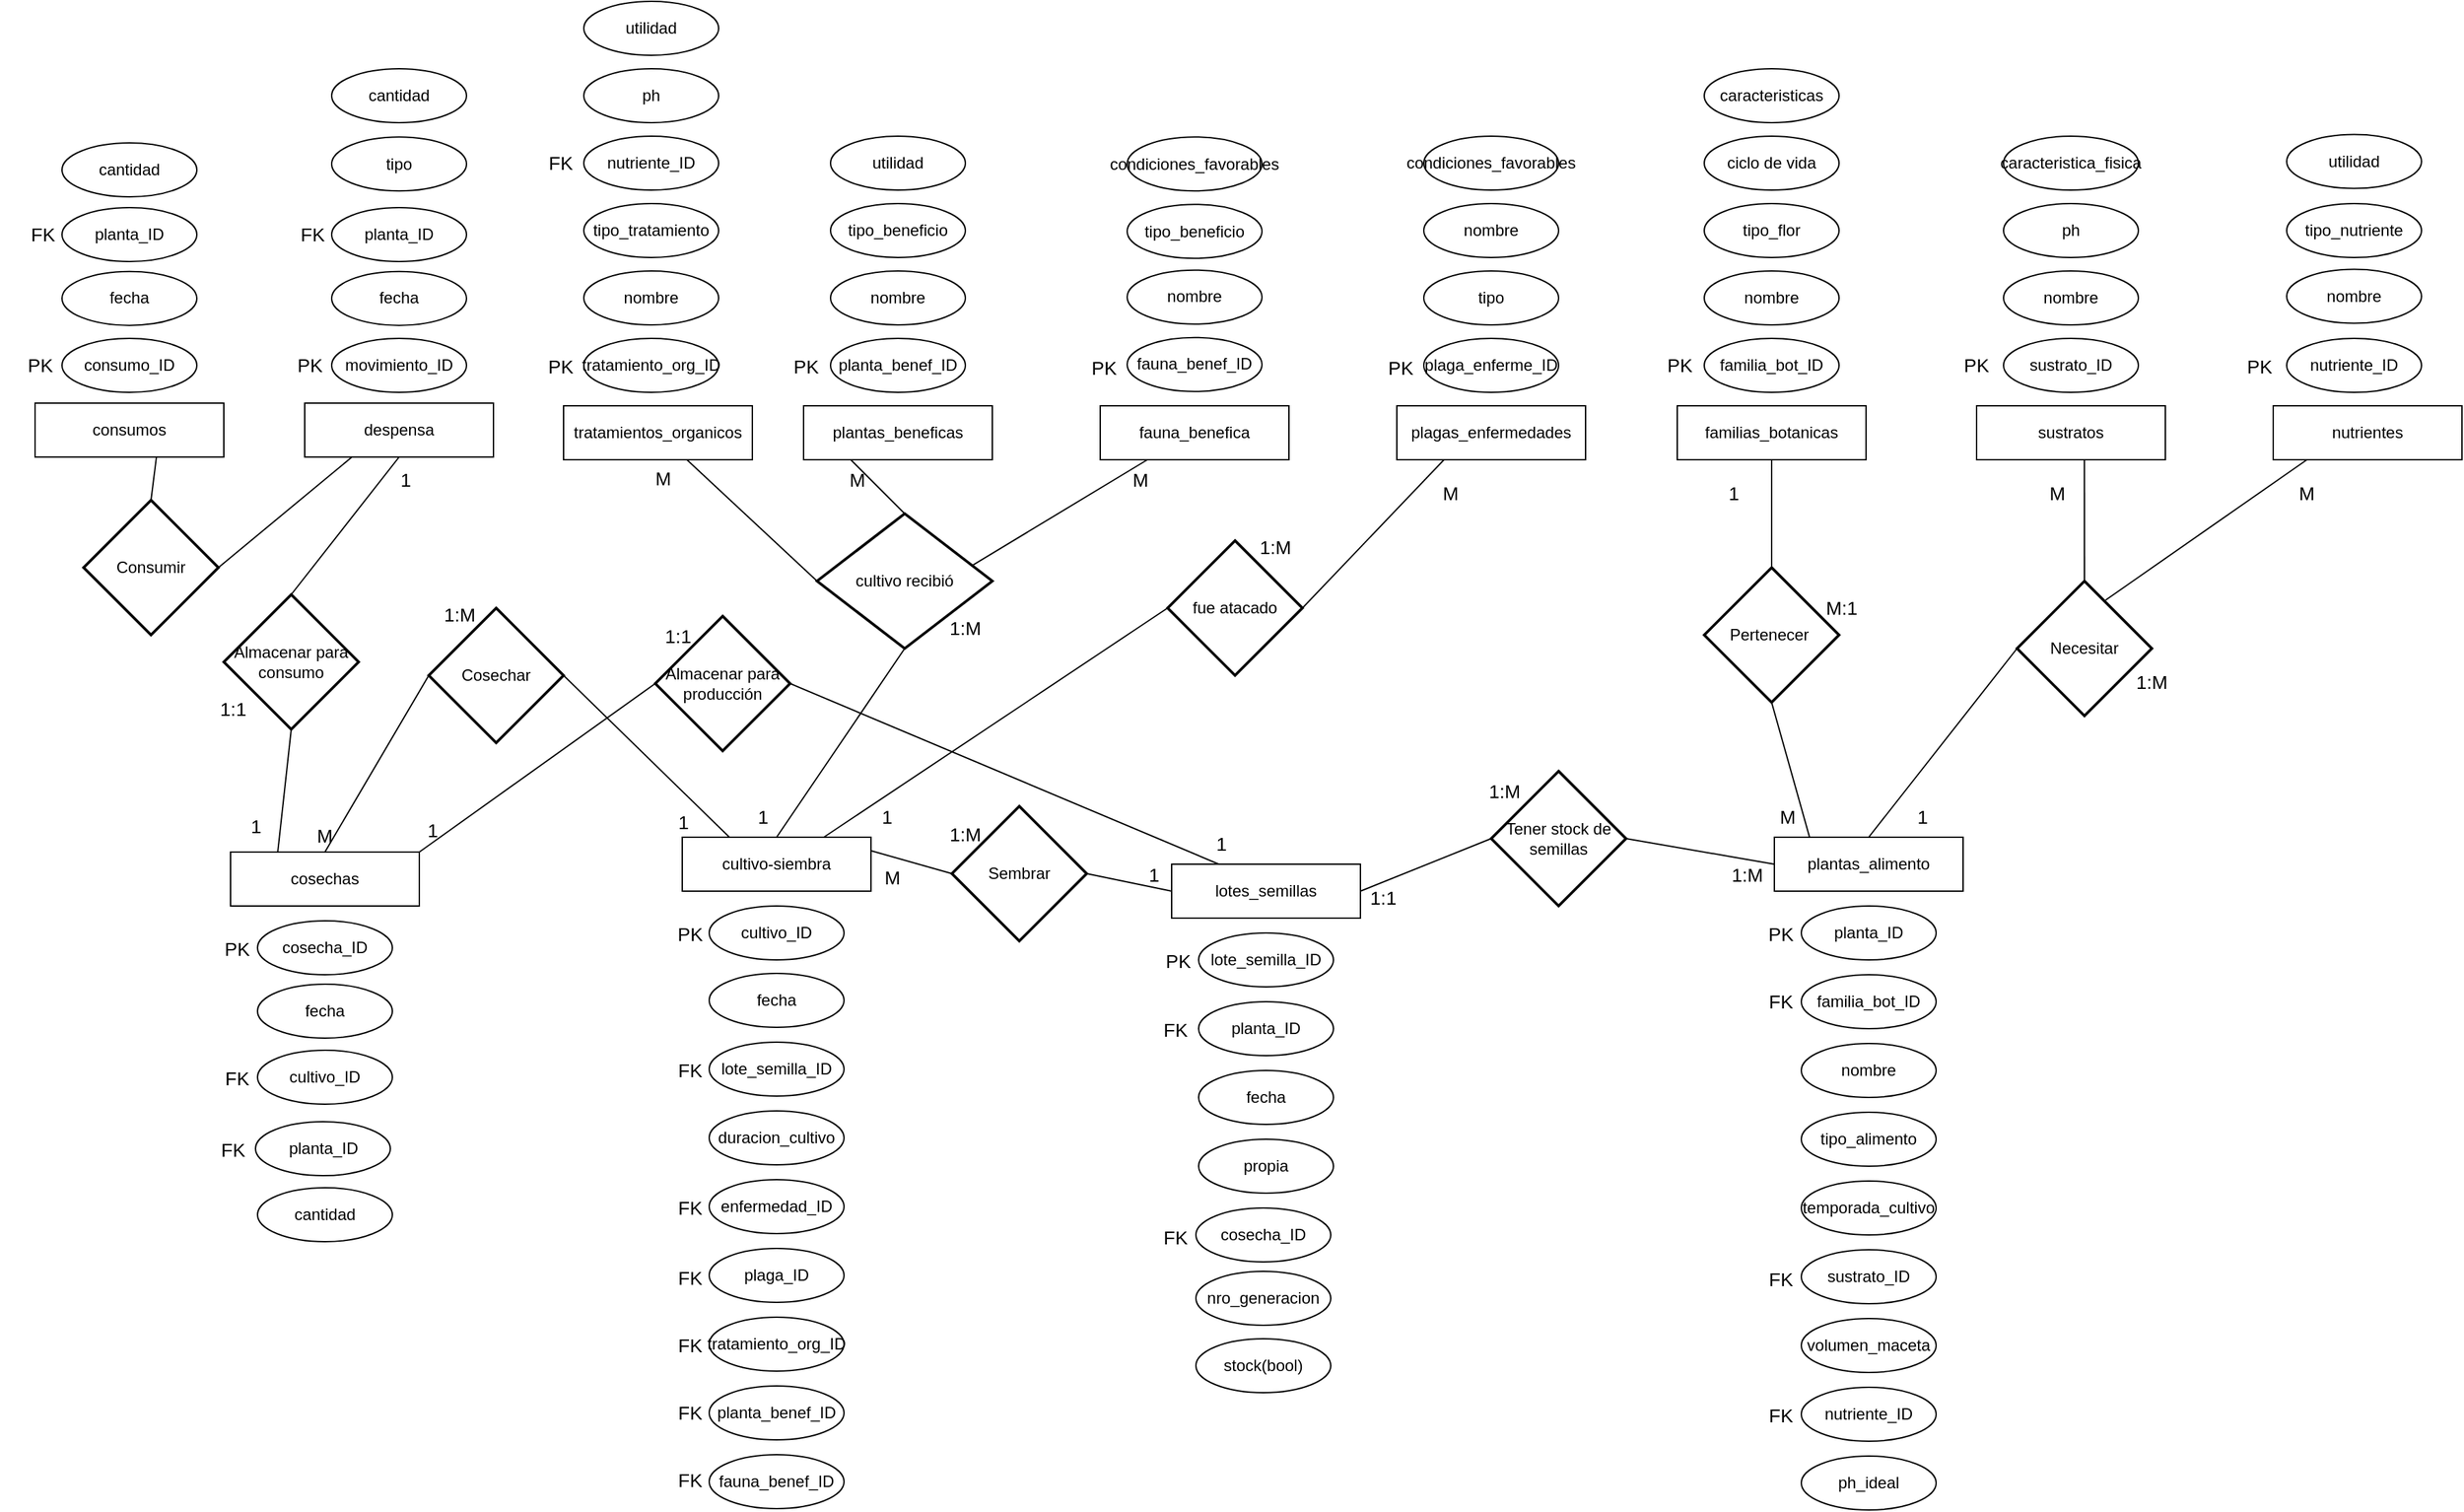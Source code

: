 <mxfile version="20.8.10" type="github">
  <diagram name="Página-1" id="ylDFt_P1A7pdmHqrZeYs">
    <mxGraphModel dx="1395" dy="1830" grid="1" gridSize="10" guides="1" tooltips="1" connect="1" arrows="1" fold="1" page="1" pageScale="1" pageWidth="827" pageHeight="1169" math="0" shadow="0">
      <root>
        <mxCell id="0" />
        <mxCell id="1" parent="0" />
        <mxCell id="H1frsoIfXZg_kvRdpejV-13" value="" style="group" parent="1" vertex="1" connectable="0">
          <mxGeometry x="1570" y="-520" width="140" height="499" as="geometry" />
        </mxCell>
        <mxCell id="8bM9OrV7rMDzd9lSsGnL-2" value="plantas_alimento" style="whiteSpace=wrap;html=1;align=center;" parent="H1frsoIfXZg_kvRdpejV-13" vertex="1">
          <mxGeometry width="140" height="40" as="geometry" />
        </mxCell>
        <mxCell id="8bM9OrV7rMDzd9lSsGnL-20" value="volumen_maceta" style="ellipse;whiteSpace=wrap;html=1;align=center;" parent="H1frsoIfXZg_kvRdpejV-13" vertex="1">
          <mxGeometry x="20" y="357" width="100" height="40" as="geometry" />
        </mxCell>
        <mxCell id="8bM9OrV7rMDzd9lSsGnL-21" value="planta_ID" style="ellipse;whiteSpace=wrap;html=1;align=center;" parent="H1frsoIfXZg_kvRdpejV-13" vertex="1">
          <mxGeometry x="20" y="51" width="100" height="40" as="geometry" />
        </mxCell>
        <mxCell id="8bM9OrV7rMDzd9lSsGnL-22" value="familia_bot_ID" style="ellipse;whiteSpace=wrap;html=1;align=center;" parent="H1frsoIfXZg_kvRdpejV-13" vertex="1">
          <mxGeometry x="20" y="102" width="100" height="40" as="geometry" />
        </mxCell>
        <mxCell id="8bM9OrV7rMDzd9lSsGnL-23" value="nombre" style="ellipse;whiteSpace=wrap;html=1;align=center;" parent="H1frsoIfXZg_kvRdpejV-13" vertex="1">
          <mxGeometry x="20" y="153" width="100" height="40" as="geometry" />
        </mxCell>
        <mxCell id="8bM9OrV7rMDzd9lSsGnL-24" value="tipo_alimento" style="ellipse;whiteSpace=wrap;html=1;align=center;" parent="H1frsoIfXZg_kvRdpejV-13" vertex="1">
          <mxGeometry x="20" y="204" width="100" height="40" as="geometry" />
        </mxCell>
        <mxCell id="8bM9OrV7rMDzd9lSsGnL-25" value="temporada_cultivo" style="ellipse;whiteSpace=wrap;html=1;align=center;" parent="H1frsoIfXZg_kvRdpejV-13" vertex="1">
          <mxGeometry x="20" y="255" width="100" height="40" as="geometry" />
        </mxCell>
        <mxCell id="8bM9OrV7rMDzd9lSsGnL-26" value="sustrato_ID" style="ellipse;whiteSpace=wrap;html=1;align=center;" parent="H1frsoIfXZg_kvRdpejV-13" vertex="1">
          <mxGeometry x="20" y="306" width="100" height="40" as="geometry" />
        </mxCell>
        <mxCell id="IDKuiclH3PoK7tgWnrYt-2" value="nutriente_ID" style="ellipse;whiteSpace=wrap;html=1;align=center;" parent="H1frsoIfXZg_kvRdpejV-13" vertex="1">
          <mxGeometry x="20" y="408" width="100" height="40" as="geometry" />
        </mxCell>
        <mxCell id="IDKuiclH3PoK7tgWnrYt-12" value="ph_ideal" style="ellipse;whiteSpace=wrap;html=1;align=center;" parent="H1frsoIfXZg_kvRdpejV-13" vertex="1">
          <mxGeometry x="20" y="459" width="100" height="40" as="geometry" />
        </mxCell>
        <mxCell id="H1frsoIfXZg_kvRdpejV-16" value="" style="group" parent="1" vertex="1" connectable="0">
          <mxGeometry x="1123" y="-500" width="187" height="295" as="geometry" />
        </mxCell>
        <mxCell id="8bM9OrV7rMDzd9lSsGnL-10" value="lotes_semillas" style="whiteSpace=wrap;html=1;align=center;" parent="H1frsoIfXZg_kvRdpejV-16" vertex="1">
          <mxGeometry width="140" height="40" as="geometry" />
        </mxCell>
        <mxCell id="8bM9OrV7rMDzd9lSsGnL-75" value="lote_semilla_ID" style="ellipse;whiteSpace=wrap;html=1;align=center;" parent="H1frsoIfXZg_kvRdpejV-16" vertex="1">
          <mxGeometry x="20" y="51" width="100" height="40" as="geometry" />
        </mxCell>
        <mxCell id="8bM9OrV7rMDzd9lSsGnL-76" value="planta_ID" style="ellipse;whiteSpace=wrap;html=1;align=center;" parent="H1frsoIfXZg_kvRdpejV-16" vertex="1">
          <mxGeometry x="20" y="102" width="100" height="40" as="geometry" />
        </mxCell>
        <mxCell id="8bM9OrV7rMDzd9lSsGnL-77" value="fecha" style="ellipse;whiteSpace=wrap;html=1;align=center;" parent="H1frsoIfXZg_kvRdpejV-16" vertex="1">
          <mxGeometry x="20" y="153" width="100" height="40" as="geometry" />
        </mxCell>
        <mxCell id="8bM9OrV7rMDzd9lSsGnL-78" value="propia" style="ellipse;whiteSpace=wrap;html=1;align=center;" parent="H1frsoIfXZg_kvRdpejV-16" vertex="1">
          <mxGeometry x="20" y="204" width="100" height="40" as="geometry" />
        </mxCell>
        <mxCell id="LGMBJa0b0jl7eWUSqdZm-33" value="1:1" style="text;html=1;strokeColor=none;fillColor=none;align=center;verticalAlign=middle;whiteSpace=wrap;rounded=0;fontSize=14;" parent="H1frsoIfXZg_kvRdpejV-16" vertex="1">
          <mxGeometry x="127" y="10" width="60" height="30" as="geometry" />
        </mxCell>
        <mxCell id="LGMBJa0b0jl7eWUSqdZm-36" value="cosecha_ID" style="ellipse;whiteSpace=wrap;html=1;align=center;" parent="H1frsoIfXZg_kvRdpejV-16" vertex="1">
          <mxGeometry x="18" y="255" width="100" height="40" as="geometry" />
        </mxCell>
        <mxCell id="LGMBJa0b0jl7eWUSqdZm-53" value="1" style="text;html=1;strokeColor=none;fillColor=none;align=center;verticalAlign=middle;whiteSpace=wrap;rounded=0;fontSize=14;" parent="H1frsoIfXZg_kvRdpejV-16" vertex="1">
          <mxGeometry x="7" y="-30" width="60" height="30" as="geometry" />
        </mxCell>
        <mxCell id="H1frsoIfXZg_kvRdpejV-18" value="" style="group" parent="1" vertex="1" connectable="0">
          <mxGeometry x="1498" y="-1090" width="140" height="290" as="geometry" />
        </mxCell>
        <mxCell id="8bM9OrV7rMDzd9lSsGnL-1" value="familias_botanicas" style="whiteSpace=wrap;html=1;align=center;" parent="H1frsoIfXZg_kvRdpejV-18" vertex="1">
          <mxGeometry y="250" width="140" height="40" as="geometry" />
        </mxCell>
        <mxCell id="8bM9OrV7rMDzd9lSsGnL-14" value="familia_bot_ID" style="ellipse;whiteSpace=wrap;html=1;align=center;" parent="H1frsoIfXZg_kvRdpejV-18" vertex="1">
          <mxGeometry x="20" y="200" width="100" height="40" as="geometry" />
        </mxCell>
        <mxCell id="8bM9OrV7rMDzd9lSsGnL-16" value="nombre" style="ellipse;whiteSpace=wrap;html=1;align=center;" parent="H1frsoIfXZg_kvRdpejV-18" vertex="1">
          <mxGeometry x="20" y="150" width="100" height="40" as="geometry" />
        </mxCell>
        <mxCell id="8bM9OrV7rMDzd9lSsGnL-17" value="tipo_flor" style="ellipse;whiteSpace=wrap;html=1;align=center;" parent="H1frsoIfXZg_kvRdpejV-18" vertex="1">
          <mxGeometry x="20" y="100" width="100" height="40" as="geometry" />
        </mxCell>
        <mxCell id="8bM9OrV7rMDzd9lSsGnL-18" value="ciclo de vida" style="ellipse;whiteSpace=wrap;html=1;align=center;" parent="H1frsoIfXZg_kvRdpejV-18" vertex="1">
          <mxGeometry x="20" y="50" width="100" height="40" as="geometry" />
        </mxCell>
        <mxCell id="8bM9OrV7rMDzd9lSsGnL-19" value="caracteristicas" style="ellipse;whiteSpace=wrap;html=1;align=center;" parent="H1frsoIfXZg_kvRdpejV-18" vertex="1">
          <mxGeometry x="20" width="100" height="40" as="geometry" />
        </mxCell>
        <mxCell id="H1frsoIfXZg_kvRdpejV-8" style="edgeStyle=orthogonalEdgeStyle;rounded=0;orthogonalLoop=1;jettySize=auto;html=1;exitX=0.5;exitY=1;exitDx=0;exitDy=0;endArrow=none;endFill=0;" parent="H1frsoIfXZg_kvRdpejV-18" source="8bM9OrV7rMDzd9lSsGnL-1" target="8bM9OrV7rMDzd9lSsGnL-1" edge="1">
          <mxGeometry relative="1" as="geometry" />
        </mxCell>
        <mxCell id="LGMBJa0b0jl7eWUSqdZm-1" value="PK" style="text;html=1;strokeColor=none;fillColor=none;align=center;verticalAlign=middle;whiteSpace=wrap;rounded=0;fontSize=14;" parent="H1frsoIfXZg_kvRdpejV-18" vertex="1">
          <mxGeometry x="-28" y="205" width="60" height="30" as="geometry" />
        </mxCell>
        <mxCell id="H1frsoIfXZg_kvRdpejV-19" value="" style="group" parent="1" vertex="1" connectable="0">
          <mxGeometry x="1720" y="-1040" width="140" height="240" as="geometry" />
        </mxCell>
        <mxCell id="8bM9OrV7rMDzd9lSsGnL-3" value="sustratos" style="whiteSpace=wrap;html=1;align=center;" parent="H1frsoIfXZg_kvRdpejV-19" vertex="1">
          <mxGeometry y="200" width="140" height="40" as="geometry" />
        </mxCell>
        <mxCell id="8bM9OrV7rMDzd9lSsGnL-27" value="sustrato_ID" style="ellipse;whiteSpace=wrap;html=1;align=center;" parent="H1frsoIfXZg_kvRdpejV-19" vertex="1">
          <mxGeometry x="20" y="150" width="100" height="40" as="geometry" />
        </mxCell>
        <mxCell id="8bM9OrV7rMDzd9lSsGnL-28" value="nombre" style="ellipse;whiteSpace=wrap;html=1;align=center;" parent="H1frsoIfXZg_kvRdpejV-19" vertex="1">
          <mxGeometry x="20" y="100" width="100" height="40" as="geometry" />
        </mxCell>
        <mxCell id="8bM9OrV7rMDzd9lSsGnL-29" value="ph" style="ellipse;whiteSpace=wrap;html=1;align=center;" parent="H1frsoIfXZg_kvRdpejV-19" vertex="1">
          <mxGeometry x="20" y="50" width="100" height="40" as="geometry" />
        </mxCell>
        <mxCell id="8bM9OrV7rMDzd9lSsGnL-30" value="caracteristica_fisica" style="ellipse;whiteSpace=wrap;html=1;align=center;" parent="H1frsoIfXZg_kvRdpejV-19" vertex="1">
          <mxGeometry x="20" width="100" height="40" as="geometry" />
        </mxCell>
        <mxCell id="LGMBJa0b0jl7eWUSqdZm-2" value="PK" style="text;html=1;strokeColor=none;fillColor=none;align=center;verticalAlign=middle;whiteSpace=wrap;rounded=0;fontSize=14;" parent="H1frsoIfXZg_kvRdpejV-19" vertex="1">
          <mxGeometry x="-30" y="155" width="60" height="30" as="geometry" />
        </mxCell>
        <mxCell id="H1frsoIfXZg_kvRdpejV-20" value="" style="group" parent="1" vertex="1" connectable="0">
          <mxGeometry x="1940" y="-1041.25" width="140" height="241.25" as="geometry" />
        </mxCell>
        <mxCell id="8bM9OrV7rMDzd9lSsGnL-8" value="nutrientes" style="whiteSpace=wrap;html=1;align=center;" parent="H1frsoIfXZg_kvRdpejV-20" vertex="1">
          <mxGeometry y="201.25" width="140" height="40" as="geometry" />
        </mxCell>
        <mxCell id="8bM9OrV7rMDzd9lSsGnL-63" value="nutriente_ID" style="ellipse;whiteSpace=wrap;html=1;align=center;" parent="H1frsoIfXZg_kvRdpejV-20" vertex="1">
          <mxGeometry x="10" y="151.25" width="100" height="40" as="geometry" />
        </mxCell>
        <mxCell id="8bM9OrV7rMDzd9lSsGnL-64" value="nombre" style="ellipse;whiteSpace=wrap;html=1;align=center;" parent="H1frsoIfXZg_kvRdpejV-20" vertex="1">
          <mxGeometry x="10" y="100" width="100" height="40" as="geometry" />
        </mxCell>
        <mxCell id="8bM9OrV7rMDzd9lSsGnL-65" value="tipo_nutriente" style="ellipse;whiteSpace=wrap;html=1;align=center;" parent="H1frsoIfXZg_kvRdpejV-20" vertex="1">
          <mxGeometry x="10" y="51.25" width="100" height="40" as="geometry" />
        </mxCell>
        <mxCell id="8bM9OrV7rMDzd9lSsGnL-66" value="utilidad" style="ellipse;whiteSpace=wrap;html=1;align=center;" parent="H1frsoIfXZg_kvRdpejV-20" vertex="1">
          <mxGeometry x="10" width="100" height="40" as="geometry" />
        </mxCell>
        <mxCell id="H1frsoIfXZg_kvRdpejV-21" value="" style="group" parent="1" vertex="1" connectable="0">
          <mxGeometry x="850" y="-1040" width="140" height="240" as="geometry" />
        </mxCell>
        <mxCell id="8bM9OrV7rMDzd9lSsGnL-11" value="plantas_beneficas" style="whiteSpace=wrap;html=1;align=center;" parent="H1frsoIfXZg_kvRdpejV-21" vertex="1">
          <mxGeometry y="200" width="140" height="40" as="geometry" />
        </mxCell>
        <mxCell id="8bM9OrV7rMDzd9lSsGnL-45" value="planta_benef_ID" style="ellipse;whiteSpace=wrap;html=1;align=center;" parent="H1frsoIfXZg_kvRdpejV-21" vertex="1">
          <mxGeometry x="20" y="150" width="100" height="40" as="geometry" />
        </mxCell>
        <mxCell id="8bM9OrV7rMDzd9lSsGnL-46" value="nombre" style="ellipse;whiteSpace=wrap;html=1;align=center;" parent="H1frsoIfXZg_kvRdpejV-21" vertex="1">
          <mxGeometry x="20" y="100" width="100" height="40" as="geometry" />
        </mxCell>
        <mxCell id="8bM9OrV7rMDzd9lSsGnL-47" value="tipo_beneficio" style="ellipse;whiteSpace=wrap;html=1;align=center;" parent="H1frsoIfXZg_kvRdpejV-21" vertex="1">
          <mxGeometry x="20" y="50" width="100" height="40" as="geometry" />
        </mxCell>
        <mxCell id="8bM9OrV7rMDzd9lSsGnL-48" value="utilidad" style="ellipse;whiteSpace=wrap;html=1;align=center;" parent="H1frsoIfXZg_kvRdpejV-21" vertex="1">
          <mxGeometry x="20" width="100" height="40" as="geometry" />
        </mxCell>
        <mxCell id="H1frsoIfXZg_kvRdpejV-22" value="" style="group" parent="1" vertex="1" connectable="0">
          <mxGeometry x="1070" y="-1039.37" width="140" height="239.37" as="geometry" />
        </mxCell>
        <mxCell id="8bM9OrV7rMDzd9lSsGnL-9" value="fauna_benefica" style="whiteSpace=wrap;html=1;align=center;" parent="H1frsoIfXZg_kvRdpejV-22" vertex="1">
          <mxGeometry y="199.37" width="140" height="40" as="geometry" />
        </mxCell>
        <mxCell id="8bM9OrV7rMDzd9lSsGnL-69" value="fauna_benef_ID" style="ellipse;whiteSpace=wrap;html=1;align=center;" parent="H1frsoIfXZg_kvRdpejV-22" vertex="1">
          <mxGeometry x="20" y="148.75" width="100" height="40" as="geometry" />
        </mxCell>
        <mxCell id="8bM9OrV7rMDzd9lSsGnL-70" value="nombre" style="ellipse;whiteSpace=wrap;html=1;align=center;" parent="H1frsoIfXZg_kvRdpejV-22" vertex="1">
          <mxGeometry x="20" y="98.75" width="100" height="40" as="geometry" />
        </mxCell>
        <mxCell id="8bM9OrV7rMDzd9lSsGnL-71" value="tipo_beneficio" style="ellipse;whiteSpace=wrap;html=1;align=center;" parent="H1frsoIfXZg_kvRdpejV-22" vertex="1">
          <mxGeometry x="20" y="50.0" width="100" height="40" as="geometry" />
        </mxCell>
        <mxCell id="8bM9OrV7rMDzd9lSsGnL-72" value="condiciones_favorables" style="ellipse;whiteSpace=wrap;html=1;align=center;" parent="H1frsoIfXZg_kvRdpejV-22" vertex="1">
          <mxGeometry x="20" width="100" height="40" as="geometry" />
        </mxCell>
        <mxCell id="H1frsoIfXZg_kvRdpejV-23" value="" style="group" parent="1" vertex="1" connectable="0">
          <mxGeometry x="1290" y="-1040" width="140" height="240" as="geometry" />
        </mxCell>
        <mxCell id="8bM9OrV7rMDzd9lSsGnL-4" value="plagas_enfermedades" style="whiteSpace=wrap;html=1;align=center;" parent="H1frsoIfXZg_kvRdpejV-23" vertex="1">
          <mxGeometry y="200" width="140" height="40" as="geometry" />
        </mxCell>
        <mxCell id="8bM9OrV7rMDzd9lSsGnL-33" value="plaga_enferme_ID" style="ellipse;whiteSpace=wrap;html=1;align=center;" parent="H1frsoIfXZg_kvRdpejV-23" vertex="1">
          <mxGeometry x="20" y="150" width="100" height="40" as="geometry" />
        </mxCell>
        <mxCell id="8bM9OrV7rMDzd9lSsGnL-34" value="tipo" style="ellipse;whiteSpace=wrap;html=1;align=center;" parent="H1frsoIfXZg_kvRdpejV-23" vertex="1">
          <mxGeometry x="20" y="100" width="100" height="40" as="geometry" />
        </mxCell>
        <mxCell id="8bM9OrV7rMDzd9lSsGnL-35" value="nombre" style="ellipse;whiteSpace=wrap;html=1;align=center;" parent="H1frsoIfXZg_kvRdpejV-23" vertex="1">
          <mxGeometry x="20" y="50" width="100" height="40" as="geometry" />
        </mxCell>
        <mxCell id="8bM9OrV7rMDzd9lSsGnL-36" value="condiciones_favorables" style="ellipse;whiteSpace=wrap;html=1;align=center;" parent="H1frsoIfXZg_kvRdpejV-23" vertex="1">
          <mxGeometry x="20" width="100" height="40" as="geometry" />
        </mxCell>
        <mxCell id="H1frsoIfXZg_kvRdpejV-24" value="Pertenecer&amp;nbsp;" style="strokeWidth=2;html=1;shape=mxgraph.flowchart.decision;whiteSpace=wrap;" parent="1" vertex="1">
          <mxGeometry x="1518" y="-720" width="100" height="100" as="geometry" />
        </mxCell>
        <mxCell id="H1frsoIfXZg_kvRdpejV-25" value="Necesitar" style="strokeWidth=2;html=1;shape=mxgraph.flowchart.decision;whiteSpace=wrap;" parent="1" vertex="1">
          <mxGeometry x="1750" y="-710" width="100" height="100" as="geometry" />
        </mxCell>
        <mxCell id="wKKTsaC1fSuhk8ZkH6V--14" style="rounded=0;orthogonalLoop=1;jettySize=auto;html=1;exitX=0;exitY=0.5;exitDx=0;exitDy=0;exitPerimeter=0;strokeColor=default;fontSize=14;endArrow=none;endFill=0;entryX=1;entryY=0.25;entryDx=0;entryDy=0;" parent="1" source="H1frsoIfXZg_kvRdpejV-26" target="8bM9OrV7rMDzd9lSsGnL-6" edge="1">
          <mxGeometry relative="1" as="geometry">
            <mxPoint x="840" y="-520" as="targetPoint" />
            <mxPoint x="865" y="-590" as="sourcePoint" />
          </mxGeometry>
        </mxCell>
        <mxCell id="wKKTsaC1fSuhk8ZkH6V--15" value="" style="edgeStyle=none;rounded=0;orthogonalLoop=1;jettySize=auto;html=1;strokeColor=default;fontSize=14;endArrow=none;endFill=0;exitX=1;exitY=0.5;exitDx=0;exitDy=0;exitPerimeter=0;entryX=0;entryY=0.5;entryDx=0;entryDy=0;" parent="1" source="H1frsoIfXZg_kvRdpejV-26" target="8bM9OrV7rMDzd9lSsGnL-10" edge="1">
          <mxGeometry relative="1" as="geometry" />
        </mxCell>
        <mxCell id="H1frsoIfXZg_kvRdpejV-26" value="Sembrar" style="strokeWidth=2;html=1;shape=mxgraph.flowchart.decision;whiteSpace=wrap;" parent="1" vertex="1">
          <mxGeometry x="960" y="-543" width="100" height="100" as="geometry" />
        </mxCell>
        <mxCell id="wKKTsaC1fSuhk8ZkH6V--22" style="edgeStyle=none;rounded=0;orthogonalLoop=1;jettySize=auto;html=1;exitX=0.5;exitY=0;exitDx=0;exitDy=0;exitPerimeter=0;entryX=0.25;entryY=1;entryDx=0;entryDy=0;strokeColor=default;fontSize=14;endArrow=none;endFill=0;" parent="1" source="H1frsoIfXZg_kvRdpejV-27" target="8bM9OrV7rMDzd9lSsGnL-11" edge="1">
          <mxGeometry relative="1" as="geometry" />
        </mxCell>
        <mxCell id="wKKTsaC1fSuhk8ZkH6V--25" style="edgeStyle=none;rounded=0;orthogonalLoop=1;jettySize=auto;html=1;exitX=0.5;exitY=1;exitDx=0;exitDy=0;exitPerimeter=0;entryX=0.5;entryY=0;entryDx=0;entryDy=0;strokeColor=default;fontSize=14;endArrow=none;endFill=0;" parent="1" source="H1frsoIfXZg_kvRdpejV-27" target="8bM9OrV7rMDzd9lSsGnL-6" edge="1">
          <mxGeometry relative="1" as="geometry" />
        </mxCell>
        <mxCell id="H1frsoIfXZg_kvRdpejV-27" value="cultivo recibió" style="strokeWidth=2;html=1;shape=mxgraph.flowchart.decision;whiteSpace=wrap;" parent="1" vertex="1">
          <mxGeometry x="860" y="-760" width="130" height="100" as="geometry" />
        </mxCell>
        <mxCell id="wKKTsaC1fSuhk8ZkH6V--19" style="edgeStyle=none;rounded=0;orthogonalLoop=1;jettySize=auto;html=1;exitX=0;exitY=0.5;exitDx=0;exitDy=0;exitPerimeter=0;strokeColor=default;fontSize=14;endArrow=none;endFill=0;entryX=0.75;entryY=0;entryDx=0;entryDy=0;" parent="1" source="H1frsoIfXZg_kvRdpejV-28" target="8bM9OrV7rMDzd9lSsGnL-6" edge="1">
          <mxGeometry relative="1" as="geometry">
            <mxPoint x="850" y="-520" as="targetPoint" />
            <Array as="points" />
          </mxGeometry>
        </mxCell>
        <mxCell id="H1frsoIfXZg_kvRdpejV-28" value="fue atacado" style="strokeWidth=2;html=1;shape=mxgraph.flowchart.decision;whiteSpace=wrap;" parent="1" vertex="1">
          <mxGeometry x="1120" y="-740" width="100" height="100" as="geometry" />
        </mxCell>
        <mxCell id="H1frsoIfXZg_kvRdpejV-29" value="" style="edgeStyle=none;orthogonalLoop=1;jettySize=auto;html=1;rounded=0;endArrow=none;endFill=0;exitX=0.5;exitY=1;exitDx=0;exitDy=0;entryX=0.5;entryY=0;entryDx=0;entryDy=0;entryPerimeter=0;" parent="1" source="8bM9OrV7rMDzd9lSsGnL-1" target="H1frsoIfXZg_kvRdpejV-24" edge="1">
          <mxGeometry width="100" relative="1" as="geometry">
            <mxPoint x="1510" y="-750" as="sourcePoint" />
            <mxPoint x="1610" y="-750" as="targetPoint" />
            <Array as="points" />
          </mxGeometry>
        </mxCell>
        <mxCell id="H1frsoIfXZg_kvRdpejV-30" value="" style="endArrow=none;html=1;rounded=0;entryX=0.5;entryY=1;entryDx=0;entryDy=0;entryPerimeter=0;exitX=0.187;exitY=0.006;exitDx=0;exitDy=0;exitPerimeter=0;" parent="1" source="8bM9OrV7rMDzd9lSsGnL-2" target="H1frsoIfXZg_kvRdpejV-24" edge="1">
          <mxGeometry width="50" height="50" relative="1" as="geometry">
            <mxPoint x="1850" y="-580" as="sourcePoint" />
            <mxPoint x="1900" y="-630" as="targetPoint" />
          </mxGeometry>
        </mxCell>
        <mxCell id="wKKTsaC1fSuhk8ZkH6V--1" value="1" style="text;html=1;strokeColor=none;fillColor=none;align=center;verticalAlign=middle;whiteSpace=wrap;rounded=0;fontSize=14;" parent="1" vertex="1">
          <mxGeometry x="1510" y="-790" width="60" height="30" as="geometry" />
        </mxCell>
        <mxCell id="wKKTsaC1fSuhk8ZkH6V--2" value="M" style="text;html=1;strokeColor=none;fillColor=none;align=center;verticalAlign=middle;whiteSpace=wrap;rounded=0;fontSize=14;" parent="1" vertex="1">
          <mxGeometry x="1550" y="-550" width="60" height="30" as="geometry" />
        </mxCell>
        <mxCell id="wKKTsaC1fSuhk8ZkH6V--6" value="" style="endArrow=none;html=1;rounded=0;entryX=0;entryY=0.5;entryDx=0;entryDy=0;entryPerimeter=0;exitX=0.5;exitY=0;exitDx=0;exitDy=0;" parent="1" source="8bM9OrV7rMDzd9lSsGnL-2" target="H1frsoIfXZg_kvRdpejV-25" edge="1">
          <mxGeometry width="50" height="50" relative="1" as="geometry">
            <mxPoint x="1896.18" y="-509.76" as="sourcePoint" />
            <mxPoint x="1838" y="-610" as="targetPoint" />
          </mxGeometry>
        </mxCell>
        <mxCell id="wKKTsaC1fSuhk8ZkH6V--7" value="" style="endArrow=none;html=1;rounded=0;strokeColor=default;fontSize=14;entryX=0.25;entryY=1;entryDx=0;entryDy=0;exitX=0.657;exitY=0.141;exitDx=0;exitDy=0;exitPerimeter=0;" parent="1" source="H1frsoIfXZg_kvRdpejV-25" edge="1">
          <mxGeometry width="50" height="50" relative="1" as="geometry">
            <mxPoint x="1800" y="-720" as="sourcePoint" />
            <mxPoint x="1965.0" y="-800" as="targetPoint" />
          </mxGeometry>
        </mxCell>
        <mxCell id="wKKTsaC1fSuhk8ZkH6V--8" value="" style="endArrow=none;html=1;rounded=0;strokeColor=default;fontSize=14;entryX=0.571;entryY=1;entryDx=0;entryDy=0;entryPerimeter=0;exitX=0.5;exitY=0;exitDx=0;exitDy=0;exitPerimeter=0;" parent="1" source="H1frsoIfXZg_kvRdpejV-25" target="8bM9OrV7rMDzd9lSsGnL-3" edge="1">
          <mxGeometry width="50" height="50" relative="1" as="geometry">
            <mxPoint x="1800" y="-720" as="sourcePoint" />
            <mxPoint x="1850" y="-770" as="targetPoint" />
          </mxGeometry>
        </mxCell>
        <mxCell id="wKKTsaC1fSuhk8ZkH6V--10" value="" style="endArrow=none;html=1;rounded=0;strokeColor=default;fontSize=14;exitX=0.5;exitY=0;exitDx=0;exitDy=0;entryX=0;entryY=0.5;entryDx=0;entryDy=0;entryPerimeter=0;" parent="1" source="8bM9OrV7rMDzd9lSsGnL-7" target="wKKTsaC1fSuhk8ZkH6V--9" edge="1">
          <mxGeometry width="50" height="50" relative="1" as="geometry">
            <mxPoint x="640" y="-520" as="sourcePoint" />
            <mxPoint x="690" y="-570" as="targetPoint" />
          </mxGeometry>
        </mxCell>
        <mxCell id="wKKTsaC1fSuhk8ZkH6V--11" value="" style="endArrow=none;html=1;rounded=0;strokeColor=default;fontSize=14;exitX=0.25;exitY=0;exitDx=0;exitDy=0;entryX=1;entryY=0.5;entryDx=0;entryDy=0;entryPerimeter=0;" parent="1" source="8bM9OrV7rMDzd9lSsGnL-6" target="wKKTsaC1fSuhk8ZkH6V--9" edge="1">
          <mxGeometry width="50" height="50" relative="1" as="geometry">
            <mxPoint x="610" y="-510" as="sourcePoint" />
            <mxPoint x="670" y="-560" as="targetPoint" />
          </mxGeometry>
        </mxCell>
        <mxCell id="wKKTsaC1fSuhk8ZkH6V--13" value="1" style="text;html=1;strokeColor=none;fillColor=none;align=center;verticalAlign=middle;whiteSpace=wrap;rounded=0;fontSize=14;" parent="1" vertex="1">
          <mxGeometry x="731" y="-546" width="60" height="30" as="geometry" />
        </mxCell>
        <mxCell id="wKKTsaC1fSuhk8ZkH6V--16" value="1" style="text;html=1;strokeColor=none;fillColor=none;align=center;verticalAlign=middle;whiteSpace=wrap;rounded=0;fontSize=14;" parent="1" vertex="1">
          <mxGeometry x="1080" y="-507" width="60" height="30" as="geometry" />
        </mxCell>
        <mxCell id="wKKTsaC1fSuhk8ZkH6V--17" value="M" style="text;html=1;strokeColor=none;fillColor=none;align=center;verticalAlign=middle;whiteSpace=wrap;rounded=0;fontSize=14;" parent="1" vertex="1">
          <mxGeometry x="886" y="-505" width="60" height="30" as="geometry" />
        </mxCell>
        <mxCell id="wKKTsaC1fSuhk8ZkH6V--18" style="edgeStyle=none;rounded=0;orthogonalLoop=1;jettySize=auto;html=1;exitX=0.25;exitY=1;exitDx=0;exitDy=0;entryX=1;entryY=0.5;entryDx=0;entryDy=0;entryPerimeter=0;strokeColor=default;fontSize=14;endArrow=none;endFill=0;" parent="1" source="8bM9OrV7rMDzd9lSsGnL-4" target="H1frsoIfXZg_kvRdpejV-28" edge="1">
          <mxGeometry relative="1" as="geometry" />
        </mxCell>
        <mxCell id="wKKTsaC1fSuhk8ZkH6V--20" value="1" style="text;html=1;strokeColor=none;fillColor=none;align=center;verticalAlign=middle;whiteSpace=wrap;rounded=0;fontSize=14;" parent="1" vertex="1">
          <mxGeometry x="882" y="-550" width="60" height="30" as="geometry" />
        </mxCell>
        <mxCell id="wKKTsaC1fSuhk8ZkH6V--21" value="M" style="text;html=1;strokeColor=none;fillColor=none;align=center;verticalAlign=middle;whiteSpace=wrap;rounded=0;fontSize=14;" parent="1" vertex="1">
          <mxGeometry x="1300" y="-790" width="60" height="30" as="geometry" />
        </mxCell>
        <mxCell id="wKKTsaC1fSuhk8ZkH6V--23" style="edgeStyle=none;rounded=0;orthogonalLoop=1;jettySize=auto;html=1;exitX=0.25;exitY=1;exitDx=0;exitDy=0;strokeColor=default;fontSize=14;endArrow=none;endFill=0;entryX=0.879;entryY=0.389;entryDx=0;entryDy=0;entryPerimeter=0;" parent="1" source="8bM9OrV7rMDzd9lSsGnL-9" target="H1frsoIfXZg_kvRdpejV-27" edge="1">
          <mxGeometry relative="1" as="geometry">
            <mxPoint x="860" y="-760" as="targetPoint" />
          </mxGeometry>
        </mxCell>
        <mxCell id="wKKTsaC1fSuhk8ZkH6V--24" style="edgeStyle=none;rounded=0;orthogonalLoop=1;jettySize=auto;html=1;strokeColor=default;fontSize=14;endArrow=none;endFill=0;entryX=0;entryY=0.5;entryDx=0;entryDy=0;entryPerimeter=0;" parent="1" source="8bM9OrV7rMDzd9lSsGnL-12" target="H1frsoIfXZg_kvRdpejV-27" edge="1">
          <mxGeometry relative="1" as="geometry">
            <mxPoint x="890" y="-700" as="targetPoint" />
          </mxGeometry>
        </mxCell>
        <mxCell id="wKKTsaC1fSuhk8ZkH6V--26" value="M" style="text;html=1;strokeColor=none;fillColor=none;align=center;verticalAlign=middle;whiteSpace=wrap;rounded=0;fontSize=14;" parent="1" vertex="1">
          <mxGeometry x="716" y="-801" width="60" height="30" as="geometry" />
        </mxCell>
        <mxCell id="wKKTsaC1fSuhk8ZkH6V--27" value="M" style="text;html=1;strokeColor=none;fillColor=none;align=center;verticalAlign=middle;whiteSpace=wrap;rounded=0;fontSize=14;" parent="1" vertex="1">
          <mxGeometry x="1070" y="-800" width="60" height="30" as="geometry" />
        </mxCell>
        <mxCell id="wKKTsaC1fSuhk8ZkH6V--28" value="M" style="text;html=1;strokeColor=none;fillColor=none;align=center;verticalAlign=middle;whiteSpace=wrap;rounded=0;fontSize=14;" parent="1" vertex="1">
          <mxGeometry x="860" y="-800" width="60" height="30" as="geometry" />
        </mxCell>
        <mxCell id="wKKTsaC1fSuhk8ZkH6V--29" value="1" style="text;html=1;strokeColor=none;fillColor=none;align=center;verticalAlign=middle;whiteSpace=wrap;rounded=0;fontSize=14;" parent="1" vertex="1">
          <mxGeometry x="790" y="-550" width="60" height="30" as="geometry" />
        </mxCell>
        <mxCell id="wKKTsaC1fSuhk8ZkH6V--33" value="M" style="text;html=1;strokeColor=none;fillColor=none;align=center;verticalAlign=middle;whiteSpace=wrap;rounded=0;fontSize=14;" parent="1" vertex="1">
          <mxGeometry x="1750" y="-790" width="60" height="30" as="geometry" />
        </mxCell>
        <mxCell id="wKKTsaC1fSuhk8ZkH6V--34" value="1" style="text;html=1;strokeColor=none;fillColor=none;align=center;verticalAlign=middle;whiteSpace=wrap;rounded=0;fontSize=14;" parent="1" vertex="1">
          <mxGeometry x="1650" y="-550" width="60" height="30" as="geometry" />
        </mxCell>
        <mxCell id="LGMBJa0b0jl7eWUSqdZm-3" value="PK" style="text;html=1;strokeColor=none;fillColor=none;align=center;verticalAlign=middle;whiteSpace=wrap;rounded=0;fontSize=14;" parent="1" vertex="1">
          <mxGeometry x="1900" y="-884" width="60" height="30" as="geometry" />
        </mxCell>
        <mxCell id="LGMBJa0b0jl7eWUSqdZm-4" value="PK" style="text;html=1;strokeColor=none;fillColor=none;align=center;verticalAlign=middle;whiteSpace=wrap;rounded=0;fontSize=14;" parent="1" vertex="1">
          <mxGeometry x="822" y="-884" width="60" height="30" as="geometry" />
        </mxCell>
        <mxCell id="LGMBJa0b0jl7eWUSqdZm-5" value="PK" style="text;html=1;strokeColor=none;fillColor=none;align=center;verticalAlign=middle;whiteSpace=wrap;rounded=0;fontSize=14;" parent="1" vertex="1">
          <mxGeometry x="1043" y="-883" width="60" height="30" as="geometry" />
        </mxCell>
        <mxCell id="LGMBJa0b0jl7eWUSqdZm-6" value="PK" style="text;html=1;strokeColor=none;fillColor=none;align=center;verticalAlign=middle;whiteSpace=wrap;rounded=0;fontSize=14;" parent="1" vertex="1">
          <mxGeometry x="1263" y="-883" width="60" height="30" as="geometry" />
        </mxCell>
        <mxCell id="LGMBJa0b0jl7eWUSqdZm-8" value="PK" style="text;html=1;strokeColor=none;fillColor=none;align=center;verticalAlign=middle;whiteSpace=wrap;rounded=0;fontSize=14;" parent="1" vertex="1">
          <mxGeometry x="1098" y="-443" width="60" height="30" as="geometry" />
        </mxCell>
        <mxCell id="LGMBJa0b0jl7eWUSqdZm-9" value="PK" style="text;html=1;strokeColor=none;fillColor=none;align=center;verticalAlign=middle;whiteSpace=wrap;rounded=0;fontSize=14;" parent="1" vertex="1">
          <mxGeometry x="736" y="-463" width="60" height="30" as="geometry" />
        </mxCell>
        <mxCell id="LGMBJa0b0jl7eWUSqdZm-11" value="PK" style="text;html=1;strokeColor=none;fillColor=none;align=center;verticalAlign=middle;whiteSpace=wrap;rounded=0;fontSize=14;" parent="1" vertex="1">
          <mxGeometry x="1545" y="-463" width="60" height="30" as="geometry" />
        </mxCell>
        <mxCell id="LGMBJa0b0jl7eWUSqdZm-12" value="FK" style="text;html=1;strokeColor=none;fillColor=none;align=center;verticalAlign=middle;whiteSpace=wrap;rounded=0;fontSize=14;" parent="1" vertex="1">
          <mxGeometry x="1545" y="-413" width="60" height="30" as="geometry" />
        </mxCell>
        <mxCell id="LGMBJa0b0jl7eWUSqdZm-13" value="FK" style="text;html=1;strokeColor=none;fillColor=none;align=center;verticalAlign=middle;whiteSpace=wrap;rounded=0;fontSize=14;" parent="1" vertex="1">
          <mxGeometry x="1545" y="-207" width="60" height="30" as="geometry" />
        </mxCell>
        <mxCell id="LGMBJa0b0jl7eWUSqdZm-14" value="FK" style="text;html=1;strokeColor=none;fillColor=none;align=center;verticalAlign=middle;whiteSpace=wrap;rounded=0;fontSize=14;" parent="1" vertex="1">
          <mxGeometry x="1545" y="-106" width="60" height="30" as="geometry" />
        </mxCell>
        <mxCell id="LGMBJa0b0jl7eWUSqdZm-18" value="FK" style="text;html=1;strokeColor=none;fillColor=none;align=center;verticalAlign=middle;whiteSpace=wrap;rounded=0;fontSize=14;" parent="1" vertex="1">
          <mxGeometry x="736" y="-362" width="60" height="30" as="geometry" />
        </mxCell>
        <mxCell id="LGMBJa0b0jl7eWUSqdZm-19" value="FK" style="text;html=1;strokeColor=none;fillColor=none;align=center;verticalAlign=middle;whiteSpace=wrap;rounded=0;fontSize=14;" parent="1" vertex="1">
          <mxGeometry x="736" y="-260" width="60" height="30" as="geometry" />
        </mxCell>
        <mxCell id="LGMBJa0b0jl7eWUSqdZm-20" value="FK" style="text;html=1;strokeColor=none;fillColor=none;align=center;verticalAlign=middle;whiteSpace=wrap;rounded=0;fontSize=14;" parent="1" vertex="1">
          <mxGeometry x="736" y="-208" width="60" height="30" as="geometry" />
        </mxCell>
        <mxCell id="LGMBJa0b0jl7eWUSqdZm-21" value="FK" style="text;html=1;strokeColor=none;fillColor=none;align=center;verticalAlign=middle;whiteSpace=wrap;rounded=0;fontSize=14;" parent="1" vertex="1">
          <mxGeometry x="736" y="-158" width="60" height="30" as="geometry" />
        </mxCell>
        <mxCell id="LGMBJa0b0jl7eWUSqdZm-22" value="FK" style="text;html=1;strokeColor=none;fillColor=none;align=center;verticalAlign=middle;whiteSpace=wrap;rounded=0;fontSize=14;" parent="1" vertex="1">
          <mxGeometry x="736" y="-108" width="60" height="30" as="geometry" />
        </mxCell>
        <mxCell id="LGMBJa0b0jl7eWUSqdZm-23" value="FK" style="text;html=1;strokeColor=none;fillColor=none;align=center;verticalAlign=middle;whiteSpace=wrap;rounded=0;fontSize=14;" parent="1" vertex="1">
          <mxGeometry x="736" y="-58" width="60" height="30" as="geometry" />
        </mxCell>
        <mxCell id="LGMBJa0b0jl7eWUSqdZm-24" value="FK" style="text;html=1;strokeColor=none;fillColor=none;align=center;verticalAlign=middle;whiteSpace=wrap;rounded=0;fontSize=14;" parent="1" vertex="1">
          <mxGeometry x="1096" y="-392" width="60" height="30" as="geometry" />
        </mxCell>
        <mxCell id="LGMBJa0b0jl7eWUSqdZm-25" value="FK" style="text;html=1;strokeColor=none;fillColor=none;align=center;verticalAlign=middle;whiteSpace=wrap;rounded=0;fontSize=14;" parent="1" vertex="1">
          <mxGeometry x="640" y="-1035" width="60" height="30" as="geometry" />
        </mxCell>
        <mxCell id="8bM9OrV7rMDzd9lSsGnL-81" value="tratamiento_org_ID" style="ellipse;whiteSpace=wrap;html=1;align=center;" parent="1" vertex="1">
          <mxGeometry x="687" y="-890" width="100" height="40" as="geometry" />
        </mxCell>
        <mxCell id="LGMBJa0b0jl7eWUSqdZm-7" value="PK" style="text;html=1;strokeColor=none;fillColor=none;align=center;verticalAlign=middle;whiteSpace=wrap;rounded=0;fontSize=14;" parent="1" vertex="1">
          <mxGeometry x="640" y="-884" width="60" height="30" as="geometry" />
        </mxCell>
        <mxCell id="8bM9OrV7rMDzd9lSsGnL-82" value="nombre" style="ellipse;whiteSpace=wrap;html=1;align=center;" parent="1" vertex="1">
          <mxGeometry x="687" y="-940" width="100" height="40" as="geometry" />
        </mxCell>
        <mxCell id="8bM9OrV7rMDzd9lSsGnL-83" value="tipo_tratamiento" style="ellipse;whiteSpace=wrap;html=1;align=center;" parent="1" vertex="1">
          <mxGeometry x="687" y="-990" width="100" height="40" as="geometry" />
        </mxCell>
        <mxCell id="8bM9OrV7rMDzd9lSsGnL-84" value="nutriente_ID" style="ellipse;whiteSpace=wrap;html=1;align=center;" parent="1" vertex="1">
          <mxGeometry x="687" y="-1040" width="100" height="40" as="geometry" />
        </mxCell>
        <mxCell id="8bM9OrV7rMDzd9lSsGnL-85" value="ph" style="ellipse;whiteSpace=wrap;html=1;align=center;" parent="1" vertex="1">
          <mxGeometry x="687" y="-1090" width="100" height="40" as="geometry" />
        </mxCell>
        <mxCell id="8bM9OrV7rMDzd9lSsGnL-86" value="utilidad" style="ellipse;whiteSpace=wrap;html=1;align=center;" parent="1" vertex="1">
          <mxGeometry x="687" y="-1140" width="100" height="40" as="geometry" />
        </mxCell>
        <mxCell id="8bM9OrV7rMDzd9lSsGnL-6" value="cultivo-siembra" style="whiteSpace=wrap;html=1;align=center;" parent="1" vertex="1">
          <mxGeometry x="760" y="-520" width="140" height="40" as="geometry" />
        </mxCell>
        <mxCell id="8bM9OrV7rMDzd9lSsGnL-37" value="tratamiento_org_ID" style="ellipse;whiteSpace=wrap;html=1;align=center;" parent="1" vertex="1">
          <mxGeometry x="780" y="-164" width="100" height="40" as="geometry" />
        </mxCell>
        <mxCell id="8bM9OrV7rMDzd9lSsGnL-38" value="planta_benef_ID" style="ellipse;whiteSpace=wrap;html=1;align=center;" parent="1" vertex="1">
          <mxGeometry x="780" y="-113" width="100" height="40" as="geometry" />
        </mxCell>
        <mxCell id="8bM9OrV7rMDzd9lSsGnL-51" value="cultivo_ID" style="ellipse;whiteSpace=wrap;html=1;align=center;" parent="1" vertex="1">
          <mxGeometry x="780" y="-469" width="100" height="40" as="geometry" />
        </mxCell>
        <mxCell id="8bM9OrV7rMDzd9lSsGnL-53" value="fecha" style="ellipse;whiteSpace=wrap;html=1;align=center;" parent="1" vertex="1">
          <mxGeometry x="780" y="-419" width="100" height="40" as="geometry" />
        </mxCell>
        <mxCell id="8bM9OrV7rMDzd9lSsGnL-55" value="duracion_cultivo" style="ellipse;whiteSpace=wrap;html=1;align=center;" parent="1" vertex="1">
          <mxGeometry x="780" y="-317" width="100" height="40" as="geometry" />
        </mxCell>
        <mxCell id="IDKuiclH3PoK7tgWnrYt-3" value="fauna_benef_ID" style="ellipse;whiteSpace=wrap;html=1;align=center;" parent="1" vertex="1">
          <mxGeometry x="780" y="-62" width="100" height="40" as="geometry" />
        </mxCell>
        <mxCell id="IDKuiclH3PoK7tgWnrYt-6" value="lote_semilla_ID" style="ellipse;whiteSpace=wrap;html=1;align=center;" parent="1" vertex="1">
          <mxGeometry x="780" y="-368" width="100" height="40" as="geometry" />
        </mxCell>
        <mxCell id="IDKuiclH3PoK7tgWnrYt-8" value="enfermedad_ID" style="ellipse;whiteSpace=wrap;html=1;align=center;" parent="1" vertex="1">
          <mxGeometry x="780" y="-266" width="100" height="40" as="geometry" />
        </mxCell>
        <mxCell id="IDKuiclH3PoK7tgWnrYt-10" value="plaga_ID" style="ellipse;whiteSpace=wrap;html=1;align=center;" parent="1" vertex="1">
          <mxGeometry x="780" y="-215" width="100" height="40" as="geometry" />
        </mxCell>
        <mxCell id="LGMBJa0b0jl7eWUSqdZm-32" style="edgeStyle=none;rounded=0;orthogonalLoop=1;jettySize=auto;html=1;exitX=0;exitY=0.5;exitDx=0;exitDy=0;exitPerimeter=0;entryX=1;entryY=0.5;entryDx=0;entryDy=0;endArrow=none;endFill=0;" parent="1" source="LGMBJa0b0jl7eWUSqdZm-29" target="8bM9OrV7rMDzd9lSsGnL-10" edge="1">
          <mxGeometry relative="1" as="geometry" />
        </mxCell>
        <mxCell id="LGMBJa0b0jl7eWUSqdZm-29" value="Tener stock de semillas" style="strokeWidth=2;html=1;shape=mxgraph.flowchart.decision;whiteSpace=wrap;" parent="1" vertex="1">
          <mxGeometry x="1360" y="-569" width="100" height="100" as="geometry" />
        </mxCell>
        <mxCell id="LGMBJa0b0jl7eWUSqdZm-30" value="" style="rounded=0;orthogonalLoop=1;jettySize=auto;html=1;endArrow=none;endFill=0;entryX=1;entryY=0.5;entryDx=0;entryDy=0;entryPerimeter=0;exitX=0;exitY=0.5;exitDx=0;exitDy=0;" parent="1" source="8bM9OrV7rMDzd9lSsGnL-2" target="LGMBJa0b0jl7eWUSqdZm-29" edge="1">
          <mxGeometry relative="1" as="geometry" />
        </mxCell>
        <mxCell id="LGMBJa0b0jl7eWUSqdZm-34" value="1:M" style="text;html=1;strokeColor=none;fillColor=none;align=center;verticalAlign=middle;whiteSpace=wrap;rounded=0;fontSize=14;" parent="1" vertex="1">
          <mxGeometry x="1520" y="-507" width="60" height="30" as="geometry" />
        </mxCell>
        <mxCell id="8bM9OrV7rMDzd9lSsGnL-79" value="nro_generacion" style="ellipse;whiteSpace=wrap;html=1;align=center;" parent="1" vertex="1">
          <mxGeometry x="1141" y="-198" width="100" height="40" as="geometry" />
        </mxCell>
        <mxCell id="LGMBJa0b0jl7eWUSqdZm-35" value="stock(bool)" style="ellipse;whiteSpace=wrap;html=1;align=center;" parent="1" vertex="1">
          <mxGeometry x="1141" y="-148" width="100" height="40" as="geometry" />
        </mxCell>
        <mxCell id="LGMBJa0b0jl7eWUSqdZm-37" value="FK" style="text;html=1;strokeColor=none;fillColor=none;align=center;verticalAlign=middle;whiteSpace=wrap;rounded=0;fontSize=14;" parent="1" vertex="1">
          <mxGeometry x="1096" y="-238" width="60" height="30" as="geometry" />
        </mxCell>
        <mxCell id="wKKTsaC1fSuhk8ZkH6V--9" value="Cosechar" style="strokeWidth=2;html=1;shape=mxgraph.flowchart.decision;whiteSpace=wrap;" parent="1" vertex="1">
          <mxGeometry x="572" y="-690" width="100" height="100" as="geometry" />
        </mxCell>
        <mxCell id="LGMBJa0b0jl7eWUSqdZm-49" style="edgeStyle=none;rounded=0;orthogonalLoop=1;jettySize=auto;html=1;exitX=0;exitY=0.5;exitDx=0;exitDy=0;exitPerimeter=0;entryX=1;entryY=0;entryDx=0;entryDy=0;endArrow=none;endFill=0;" parent="1" source="LGMBJa0b0jl7eWUSqdZm-48" target="8bM9OrV7rMDzd9lSsGnL-7" edge="1">
          <mxGeometry relative="1" as="geometry" />
        </mxCell>
        <mxCell id="LGMBJa0b0jl7eWUSqdZm-48" value="Almacenar para producción" style="strokeWidth=2;html=1;shape=mxgraph.flowchart.decision;whiteSpace=wrap;" parent="1" vertex="1">
          <mxGeometry x="740" y="-684" width="100" height="100" as="geometry" />
        </mxCell>
        <mxCell id="8bM9OrV7rMDzd9lSsGnL-12" value="tratamientos_organicos" style="whiteSpace=wrap;html=1;align=center;" parent="1" vertex="1">
          <mxGeometry x="672" y="-840" width="140" height="40" as="geometry" />
        </mxCell>
        <mxCell id="LGMBJa0b0jl7eWUSqdZm-50" style="edgeStyle=none;rounded=0;orthogonalLoop=1;jettySize=auto;html=1;exitX=0.25;exitY=0;exitDx=0;exitDy=0;entryX=1;entryY=0.5;entryDx=0;entryDy=0;entryPerimeter=0;endArrow=none;endFill=0;" parent="1" source="8bM9OrV7rMDzd9lSsGnL-10" target="LGMBJa0b0jl7eWUSqdZm-48" edge="1">
          <mxGeometry relative="1" as="geometry" />
        </mxCell>
        <mxCell id="LGMBJa0b0jl7eWUSqdZm-56" style="edgeStyle=none;rounded=0;orthogonalLoop=1;jettySize=auto;html=1;entryX=0.25;entryY=1;entryDx=0;entryDy=0;endArrow=none;endFill=0;exitX=1;exitY=0.5;exitDx=0;exitDy=0;exitPerimeter=0;" parent="1" source="LGMBJa0b0jl7eWUSqdZm-62" target="GfkVvf1rkWXPEORBiRx3-1" edge="1">
          <mxGeometry relative="1" as="geometry">
            <mxPoint x="460" y="-680" as="sourcePoint" />
          </mxGeometry>
        </mxCell>
        <mxCell id="LGMBJa0b0jl7eWUSqdZm-58" value="consumos" style="whiteSpace=wrap;html=1;align=center;" parent="1" vertex="1">
          <mxGeometry x="280" y="-842" width="140" height="40" as="geometry" />
        </mxCell>
        <mxCell id="LGMBJa0b0jl7eWUSqdZm-65" style="edgeStyle=none;rounded=0;orthogonalLoop=1;jettySize=auto;html=1;exitX=0.5;exitY=0;exitDx=0;exitDy=0;exitPerimeter=0;entryX=0.643;entryY=1;entryDx=0;entryDy=0;entryPerimeter=0;endArrow=none;endFill=0;" parent="1" source="LGMBJa0b0jl7eWUSqdZm-62" target="LGMBJa0b0jl7eWUSqdZm-58" edge="1">
          <mxGeometry relative="1" as="geometry" />
        </mxCell>
        <mxCell id="LGMBJa0b0jl7eWUSqdZm-62" value="Consumir" style="strokeWidth=2;html=1;shape=mxgraph.flowchart.decision;whiteSpace=wrap;" parent="1" vertex="1">
          <mxGeometry x="316" y="-770" width="100" height="100" as="geometry" />
        </mxCell>
        <mxCell id="GfkVvf1rkWXPEORBiRx3-12" style="rounded=0;orthogonalLoop=1;jettySize=auto;html=1;exitX=0.25;exitY=0;exitDx=0;exitDy=0;entryX=0.5;entryY=1;entryDx=0;entryDy=0;entryPerimeter=0;endArrow=none;endFill=0;" parent="1" source="8bM9OrV7rMDzd9lSsGnL-7" target="GfkVvf1rkWXPEORBiRx3-10" edge="1">
          <mxGeometry relative="1" as="geometry" />
        </mxCell>
        <mxCell id="8bM9OrV7rMDzd9lSsGnL-7" value="cosechas" style="whiteSpace=wrap;html=1;align=center;" parent="1" vertex="1">
          <mxGeometry x="425" y="-509" width="140" height="40" as="geometry" />
        </mxCell>
        <mxCell id="8bM9OrV7rMDzd9lSsGnL-57" value="cosecha_ID" style="ellipse;whiteSpace=wrap;html=1;align=center;" parent="1" vertex="1">
          <mxGeometry x="445" y="-458" width="100" height="40" as="geometry" />
        </mxCell>
        <mxCell id="8bM9OrV7rMDzd9lSsGnL-59" value="cultivo_ID" style="ellipse;whiteSpace=wrap;html=1;align=center;" parent="1" vertex="1">
          <mxGeometry x="445" y="-362" width="100" height="40" as="geometry" />
        </mxCell>
        <mxCell id="8bM9OrV7rMDzd9lSsGnL-60" value="fecha" style="ellipse;whiteSpace=wrap;html=1;align=center;" parent="1" vertex="1">
          <mxGeometry x="445" y="-411" width="100" height="40" as="geometry" />
        </mxCell>
        <mxCell id="8bM9OrV7rMDzd9lSsGnL-61" value="cantidad" style="ellipse;whiteSpace=wrap;html=1;align=center;" parent="1" vertex="1">
          <mxGeometry x="445" y="-260" width="100" height="40" as="geometry" />
        </mxCell>
        <mxCell id="wKKTsaC1fSuhk8ZkH6V--12" value="M" style="text;html=1;strokeColor=none;fillColor=none;align=center;verticalAlign=middle;whiteSpace=wrap;rounded=0;fontSize=14;" parent="1" vertex="1">
          <mxGeometry x="465" y="-536" width="60" height="30" as="geometry" />
        </mxCell>
        <mxCell id="LGMBJa0b0jl7eWUSqdZm-10" value="PK" style="text;html=1;strokeColor=none;fillColor=none;align=center;verticalAlign=middle;whiteSpace=wrap;rounded=0;fontSize=14;" parent="1" vertex="1">
          <mxGeometry x="400" y="-452" width="60" height="30" as="geometry" />
        </mxCell>
        <mxCell id="LGMBJa0b0jl7eWUSqdZm-16" value="FK" style="text;html=1;strokeColor=none;fillColor=none;align=center;verticalAlign=middle;whiteSpace=wrap;rounded=0;fontSize=14;" parent="1" vertex="1">
          <mxGeometry x="400" y="-356" width="60" height="30" as="geometry" />
        </mxCell>
        <mxCell id="LGMBJa0b0jl7eWUSqdZm-52" value="1" style="text;html=1;strokeColor=none;fillColor=none;align=center;verticalAlign=middle;whiteSpace=wrap;rounded=0;fontSize=14;" parent="1" vertex="1">
          <mxGeometry x="545" y="-540" width="60" height="30" as="geometry" />
        </mxCell>
        <mxCell id="LGMBJa0b0jl7eWUSqdZm-69" value="consumo_ID" style="ellipse;whiteSpace=wrap;html=1;align=center;" parent="1" vertex="1">
          <mxGeometry x="300" y="-890" width="100" height="40" as="geometry" />
        </mxCell>
        <mxCell id="LGMBJa0b0jl7eWUSqdZm-73" value="fecha" style="ellipse;whiteSpace=wrap;html=1;align=center;" parent="1" vertex="1">
          <mxGeometry x="300" y="-939.68" width="100" height="40" as="geometry" />
        </mxCell>
        <mxCell id="LGMBJa0b0jl7eWUSqdZm-74" value="planta_ID" style="ellipse;whiteSpace=wrap;html=1;align=center;" parent="1" vertex="1">
          <mxGeometry x="300" y="-987" width="100" height="40" as="geometry" />
        </mxCell>
        <mxCell id="LGMBJa0b0jl7eWUSqdZm-75" value="cantidad" style="ellipse;whiteSpace=wrap;html=1;align=center;" parent="1" vertex="1">
          <mxGeometry x="300" y="-1035" width="100" height="40" as="geometry" />
        </mxCell>
        <mxCell id="LGMBJa0b0jl7eWUSqdZm-77" value="PK" style="text;html=1;strokeColor=none;fillColor=none;align=center;verticalAlign=middle;whiteSpace=wrap;rounded=0;fontSize=14;" parent="1" vertex="1">
          <mxGeometry x="254" y="-885" width="60" height="30" as="geometry" />
        </mxCell>
        <mxCell id="LGMBJa0b0jl7eWUSqdZm-78" value="FK" style="text;html=1;strokeColor=none;fillColor=none;align=center;verticalAlign=middle;whiteSpace=wrap;rounded=0;fontSize=14;" parent="1" vertex="1">
          <mxGeometry x="256" y="-982" width="60" height="30" as="geometry" />
        </mxCell>
        <mxCell id="GfkVvf1rkWXPEORBiRx3-1" value="despensa" style="whiteSpace=wrap;html=1;align=center;" parent="1" vertex="1">
          <mxGeometry x="480" y="-842" width="140" height="40" as="geometry" />
        </mxCell>
        <mxCell id="GfkVvf1rkWXPEORBiRx3-2" value="movimiento_ID" style="ellipse;whiteSpace=wrap;html=1;align=center;" parent="1" vertex="1">
          <mxGeometry x="500" y="-890" width="100" height="40" as="geometry" />
        </mxCell>
        <mxCell id="GfkVvf1rkWXPEORBiRx3-3" value="fecha" style="ellipse;whiteSpace=wrap;html=1;align=center;" parent="1" vertex="1">
          <mxGeometry x="500" y="-939.68" width="100" height="40" as="geometry" />
        </mxCell>
        <mxCell id="GfkVvf1rkWXPEORBiRx3-4" value="planta_ID" style="ellipse;whiteSpace=wrap;html=1;align=center;" parent="1" vertex="1">
          <mxGeometry x="500" y="-987" width="100" height="40" as="geometry" />
        </mxCell>
        <mxCell id="GfkVvf1rkWXPEORBiRx3-6" value="PK" style="text;html=1;strokeColor=none;fillColor=none;align=center;verticalAlign=middle;whiteSpace=wrap;rounded=0;fontSize=14;" parent="1" vertex="1">
          <mxGeometry x="454" y="-885" width="60" height="30" as="geometry" />
        </mxCell>
        <mxCell id="GfkVvf1rkWXPEORBiRx3-7" value="FK" style="text;html=1;strokeColor=none;fillColor=none;align=center;verticalAlign=middle;whiteSpace=wrap;rounded=0;fontSize=14;" parent="1" vertex="1">
          <mxGeometry x="456" y="-982" width="60" height="30" as="geometry" />
        </mxCell>
        <mxCell id="GfkVvf1rkWXPEORBiRx3-13" style="edgeStyle=none;rounded=0;orthogonalLoop=1;jettySize=auto;html=1;exitX=0.5;exitY=0;exitDx=0;exitDy=0;exitPerimeter=0;entryX=0.5;entryY=1;entryDx=0;entryDy=0;endArrow=none;endFill=0;" parent="1" source="GfkVvf1rkWXPEORBiRx3-10" target="GfkVvf1rkWXPEORBiRx3-1" edge="1">
          <mxGeometry relative="1" as="geometry" />
        </mxCell>
        <mxCell id="GfkVvf1rkWXPEORBiRx3-10" value="Almacenar para consumo" style="strokeWidth=2;html=1;shape=mxgraph.flowchart.decision;whiteSpace=wrap;" parent="1" vertex="1">
          <mxGeometry x="420" y="-700" width="100" height="100" as="geometry" />
        </mxCell>
        <mxCell id="GfkVvf1rkWXPEORBiRx3-14" value="tipo" style="ellipse;whiteSpace=wrap;html=1;align=center;" parent="1" vertex="1">
          <mxGeometry x="500" y="-1039.37" width="100" height="40" as="geometry" />
        </mxCell>
        <mxCell id="GfkVvf1rkWXPEORBiRx3-16" value="planta_ID" style="ellipse;whiteSpace=wrap;html=1;align=center;" parent="1" vertex="1">
          <mxGeometry x="443.5" y="-309" width="100" height="40" as="geometry" />
        </mxCell>
        <mxCell id="GfkVvf1rkWXPEORBiRx3-17" value="FK" style="text;html=1;strokeColor=none;fillColor=none;align=center;verticalAlign=middle;whiteSpace=wrap;rounded=0;fontSize=14;" parent="1" vertex="1">
          <mxGeometry x="396.5" y="-303" width="60" height="30" as="geometry" />
        </mxCell>
        <mxCell id="GfkVvf1rkWXPEORBiRx3-18" value="cantidad" style="ellipse;whiteSpace=wrap;html=1;align=center;" parent="1" vertex="1">
          <mxGeometry x="500" y="-1090" width="100" height="40" as="geometry" />
        </mxCell>
        <mxCell id="GfkVvf1rkWXPEORBiRx3-20" value="M:1" style="text;html=1;strokeColor=none;fillColor=none;align=center;verticalAlign=middle;whiteSpace=wrap;rounded=0;fontSize=14;" parent="1" vertex="1">
          <mxGeometry x="1590" y="-705" width="60" height="30" as="geometry" />
        </mxCell>
        <mxCell id="GfkVvf1rkWXPEORBiRx3-22" value="M" style="text;html=1;strokeColor=none;fillColor=none;align=center;verticalAlign=middle;whiteSpace=wrap;rounded=0;fontSize=14;" parent="1" vertex="1">
          <mxGeometry x="1910" y="-790" width="110" height="30" as="geometry" />
        </mxCell>
        <mxCell id="GfkVvf1rkWXPEORBiRx3-23" value="1:M" style="text;html=1;strokeColor=none;fillColor=none;align=center;verticalAlign=middle;whiteSpace=wrap;rounded=0;fontSize=14;" parent="1" vertex="1">
          <mxGeometry x="1820" y="-650" width="60" height="30" as="geometry" />
        </mxCell>
        <mxCell id="GfkVvf1rkWXPEORBiRx3-24" value="1:M" style="text;html=1;strokeColor=none;fillColor=none;align=center;verticalAlign=middle;whiteSpace=wrap;rounded=0;fontSize=14;" parent="1" vertex="1">
          <mxGeometry x="1340" y="-569" width="60" height="30" as="geometry" />
        </mxCell>
        <mxCell id="GfkVvf1rkWXPEORBiRx3-28" value="1:M" style="text;html=1;strokeColor=none;fillColor=none;align=center;verticalAlign=middle;whiteSpace=wrap;rounded=0;fontSize=14;" parent="1" vertex="1">
          <mxGeometry x="940" y="-537" width="60" height="30" as="geometry" />
        </mxCell>
        <mxCell id="GfkVvf1rkWXPEORBiRx3-29" value="1:M" style="text;html=1;strokeColor=none;fillColor=none;align=center;verticalAlign=middle;whiteSpace=wrap;rounded=0;fontSize=14;" parent="1" vertex="1">
          <mxGeometry x="1170" y="-750" width="60" height="30" as="geometry" />
        </mxCell>
        <mxCell id="GfkVvf1rkWXPEORBiRx3-30" value="1:M" style="text;html=1;strokeColor=none;fillColor=none;align=center;verticalAlign=middle;whiteSpace=wrap;rounded=0;fontSize=14;" parent="1" vertex="1">
          <mxGeometry x="940" y="-690" width="60" height="30" as="geometry" />
        </mxCell>
        <mxCell id="GfkVvf1rkWXPEORBiRx3-31" value="1:1" style="text;html=1;strokeColor=none;fillColor=none;align=center;verticalAlign=middle;whiteSpace=wrap;rounded=0;fontSize=14;" parent="1" vertex="1">
          <mxGeometry x="727" y="-684" width="60" height="30" as="geometry" />
        </mxCell>
        <mxCell id="GfkVvf1rkWXPEORBiRx3-32" value="1:M" style="text;html=1;strokeColor=none;fillColor=none;align=center;verticalAlign=middle;whiteSpace=wrap;rounded=0;fontSize=14;" parent="1" vertex="1">
          <mxGeometry x="565" y="-700" width="60" height="30" as="geometry" />
        </mxCell>
        <mxCell id="GfkVvf1rkWXPEORBiRx3-33" value="1:1" style="text;html=1;strokeColor=none;fillColor=none;align=center;verticalAlign=middle;whiteSpace=wrap;rounded=0;fontSize=14;" parent="1" vertex="1">
          <mxGeometry x="396.5" y="-630" width="60" height="30" as="geometry" />
        </mxCell>
        <mxCell id="GfkVvf1rkWXPEORBiRx3-34" value="1" style="text;html=1;strokeColor=none;fillColor=none;align=center;verticalAlign=middle;whiteSpace=wrap;rounded=0;fontSize=14;" parent="1" vertex="1">
          <mxGeometry x="414" y="-543" width="60" height="30" as="geometry" />
        </mxCell>
        <mxCell id="GfkVvf1rkWXPEORBiRx3-35" value="1" style="text;html=1;strokeColor=none;fillColor=none;align=center;verticalAlign=middle;whiteSpace=wrap;rounded=0;fontSize=14;" parent="1" vertex="1">
          <mxGeometry x="525" y="-800" width="60" height="30" as="geometry" />
        </mxCell>
      </root>
    </mxGraphModel>
  </diagram>
</mxfile>
